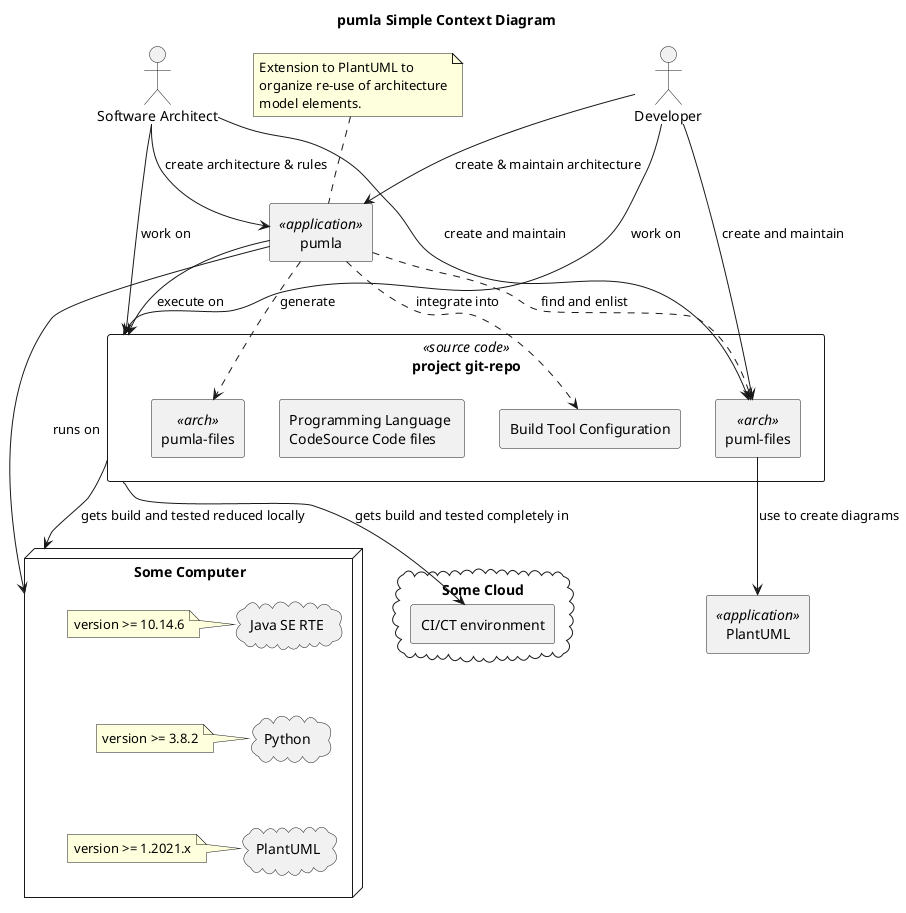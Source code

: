 @startuml

skinparam componentStyle uml2

title pumla Simple Context Diagram


:Software Architect: as swac
:Developer: as dev


rectangle "pumla" <<application>> as pumla {

}

rectangle "PlantUML" <<application>> as plantuml {
}

rectangle "project git-repo" <<source code>> as pgr {
rectangle "puml-files" <<arch>>  as pumlf {
}
rectangle "pumla-files" <<arch>> as pumlaf {
}
rectangle "Programming Language \nCodeSource Code files" {
}
rectangle "Build Tool Configuration" as btc {
}
}

note top of pumla
    Extension to PlantUML to
    organize re-use of architecture
    model elements.
end note


node "Some Computer" as sco {
cloud "Java SE RTE" as Java {
}
 note left of Java : version >= 10.14.6

cloud Python {
 }
 note left of Python: version >= 3.8.2

cloud PlantUML as puml {

 }
 note left of puml: version >= 1.2021.x

}

cloud "Some Cloud" as cloud {
 rectangle "CI/CT environment" as cict {
 }
}

Java -[hidden]-> Python
Python -[hidden]-> puml

pumla -down-> sco: runs on

swac-->pumla: create architecture & rules
dev-->pumla: create & maintain architecture
swac-->pgr: work on
dev-->pgr: work on
pumla --> pgr: execute on
pumla ..> btc: integrate into
pumla ..> pumlaf: generate
pumla ..> pumlf: find and enlist
dev --> pumlf : create and maintain
swac --> pumlf: create and maintain
pgr --> cict : gets build and tested completely in
pgr --> sco : gets build and tested reduced locally
pumlf --> plantuml: use to create diagrams
@enduml